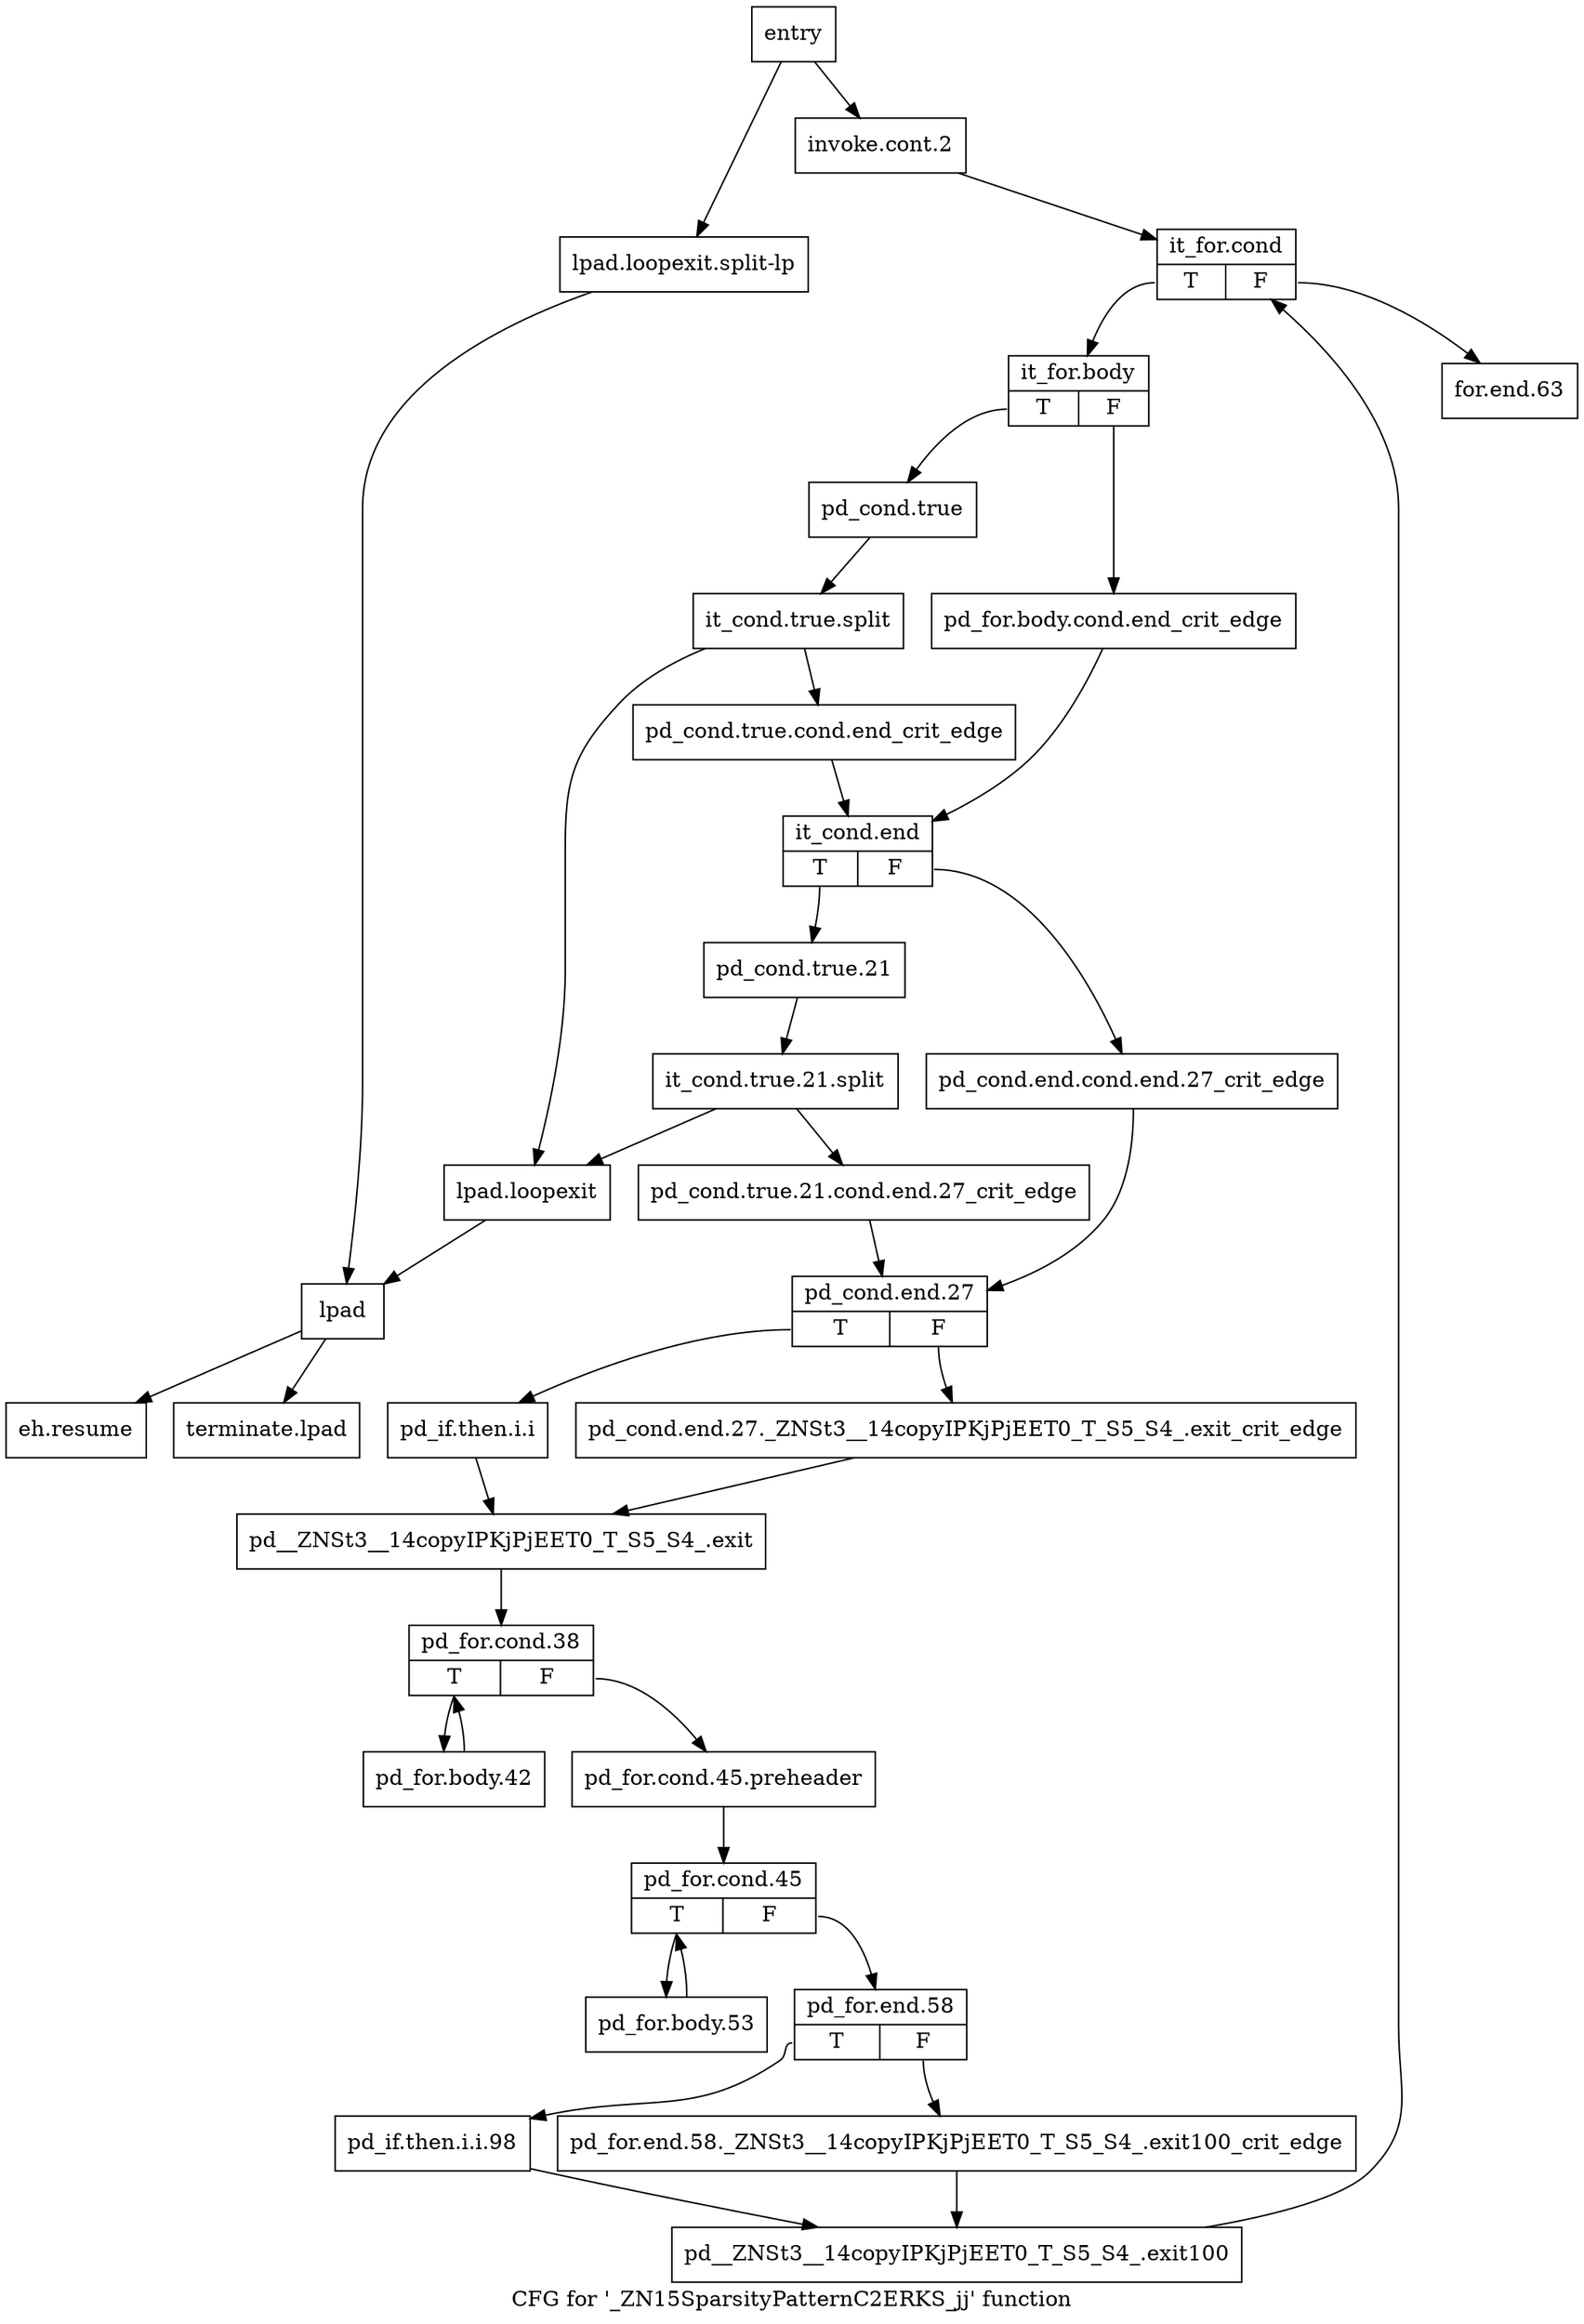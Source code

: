 digraph "CFG for '_ZN15SparsityPatternC2ERKS_jj' function" {
	label="CFG for '_ZN15SparsityPatternC2ERKS_jj' function";

	Node0x73fbf80 [shape=record,label="{entry}"];
	Node0x73fbf80 -> Node0x73fbfd0;
	Node0x73fbf80 -> Node0x73fc570;
	Node0x73fbfd0 [shape=record,label="{invoke.cont.2}"];
	Node0x73fbfd0 -> Node0x73fc020;
	Node0x73fc020 [shape=record,label="{it_for.cond|{<s0>T|<s1>F}}"];
	Node0x73fc020:s0 -> Node0x73fc070;
	Node0x73fc020:s1 -> Node0x73fc7f0;
	Node0x73fc070 [shape=record,label="{it_for.body|{<s0>T|<s1>F}}"];
	Node0x73fc070:s0 -> Node0x73fc110;
	Node0x73fc070:s1 -> Node0x73fc0c0;
	Node0x73fc0c0 [shape=record,label="{pd_for.body.cond.end_crit_edge}"];
	Node0x73fc0c0 -> Node0x73fc1b0;
	Node0x73fc110 [shape=record,label="{pd_cond.true}"];
	Node0x73fc110 -> Node0xb28fae0;
	Node0xb28fae0 [shape=record,label="{it_cond.true.split}"];
	Node0xb28fae0 -> Node0x73fc160;
	Node0xb28fae0 -> Node0x73fc520;
	Node0x73fc160 [shape=record,label="{pd_cond.true.cond.end_crit_edge}"];
	Node0x73fc160 -> Node0x73fc1b0;
	Node0x73fc1b0 [shape=record,label="{it_cond.end|{<s0>T|<s1>F}}"];
	Node0x73fc1b0:s0 -> Node0x73fc250;
	Node0x73fc1b0:s1 -> Node0x73fc200;
	Node0x73fc200 [shape=record,label="{pd_cond.end.cond.end.27_crit_edge}"];
	Node0x73fc200 -> Node0x73fc2f0;
	Node0x73fc250 [shape=record,label="{pd_cond.true.21}"];
	Node0x73fc250 -> Node0xb28f5e0;
	Node0xb28f5e0 [shape=record,label="{it_cond.true.21.split}"];
	Node0xb28f5e0 -> Node0x73fc2a0;
	Node0xb28f5e0 -> Node0x73fc520;
	Node0x73fc2a0 [shape=record,label="{pd_cond.true.21.cond.end.27_crit_edge}"];
	Node0x73fc2a0 -> Node0x73fc2f0;
	Node0x73fc2f0 [shape=record,label="{pd_cond.end.27|{<s0>T|<s1>F}}"];
	Node0x73fc2f0:s0 -> Node0x73fc390;
	Node0x73fc2f0:s1 -> Node0x73fc340;
	Node0x73fc340 [shape=record,label="{pd_cond.end.27._ZNSt3__14copyIPKjPjEET0_T_S5_S4_.exit_crit_edge}"];
	Node0x73fc340 -> Node0x73fc3e0;
	Node0x73fc390 [shape=record,label="{pd_if.then.i.i}"];
	Node0x73fc390 -> Node0x73fc3e0;
	Node0x73fc3e0 [shape=record,label="{pd__ZNSt3__14copyIPKjPjEET0_T_S5_S4_.exit}"];
	Node0x73fc3e0 -> Node0x73fc430;
	Node0x73fc430 [shape=record,label="{pd_for.cond.38|{<s0>T|<s1>F}}"];
	Node0x73fc430:s0 -> Node0x73fc4d0;
	Node0x73fc430:s1 -> Node0x73fc480;
	Node0x73fc480 [shape=record,label="{pd_for.cond.45.preheader}"];
	Node0x73fc480 -> Node0x73fc610;
	Node0x73fc4d0 [shape=record,label="{pd_for.body.42}"];
	Node0x73fc4d0 -> Node0x73fc430;
	Node0x73fc520 [shape=record,label="{lpad.loopexit}"];
	Node0x73fc520 -> Node0x73fc5c0;
	Node0x73fc570 [shape=record,label="{lpad.loopexit.split-lp}"];
	Node0x73fc570 -> Node0x73fc5c0;
	Node0x73fc5c0 [shape=record,label="{lpad}"];
	Node0x73fc5c0 -> Node0x73fc840;
	Node0x73fc5c0 -> Node0x73fc890;
	Node0x73fc610 [shape=record,label="{pd_for.cond.45|{<s0>T|<s1>F}}"];
	Node0x73fc610:s0 -> Node0x73fc660;
	Node0x73fc610:s1 -> Node0x73fc6b0;
	Node0x73fc660 [shape=record,label="{pd_for.body.53}"];
	Node0x73fc660 -> Node0x73fc610;
	Node0x73fc6b0 [shape=record,label="{pd_for.end.58|{<s0>T|<s1>F}}"];
	Node0x73fc6b0:s0 -> Node0x73fc750;
	Node0x73fc6b0:s1 -> Node0x73fc700;
	Node0x73fc700 [shape=record,label="{pd_for.end.58._ZNSt3__14copyIPKjPjEET0_T_S5_S4_.exit100_crit_edge}"];
	Node0x73fc700 -> Node0x73fc7a0;
	Node0x73fc750 [shape=record,label="{pd_if.then.i.i.98}"];
	Node0x73fc750 -> Node0x73fc7a0;
	Node0x73fc7a0 [shape=record,label="{pd__ZNSt3__14copyIPKjPjEET0_T_S5_S4_.exit100}"];
	Node0x73fc7a0 -> Node0x73fc020;
	Node0x73fc7f0 [shape=record,label="{for.end.63}"];
	Node0x73fc840 [shape=record,label="{eh.resume}"];
	Node0x73fc890 [shape=record,label="{terminate.lpad}"];
}

